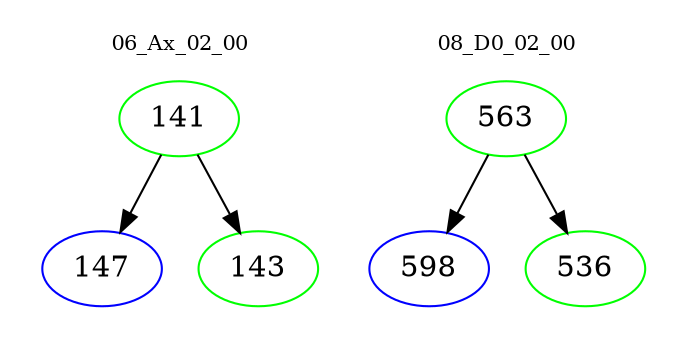 digraph{
subgraph cluster_0 {
color = white
label = "06_Ax_02_00";
fontsize=10;
T0_141 [label="141", color="green"]
T0_141 -> T0_147 [color="black"]
T0_147 [label="147", color="blue"]
T0_141 -> T0_143 [color="black"]
T0_143 [label="143", color="green"]
}
subgraph cluster_1 {
color = white
label = "08_D0_02_00";
fontsize=10;
T1_563 [label="563", color="green"]
T1_563 -> T1_598 [color="black"]
T1_598 [label="598", color="blue"]
T1_563 -> T1_536 [color="black"]
T1_536 [label="536", color="green"]
}
}
